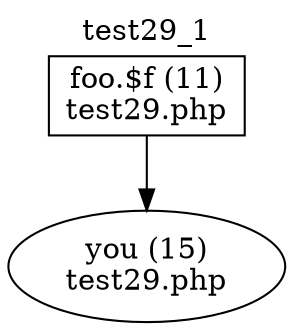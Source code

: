 digraph cfg {
  label="test29_1";
  labelloc=t;
  n1 [shape=box, label="foo.$f (11)\ntest29.php"];
  n2 [shape=ellipse, label="you (15)\ntest29.php"];
  n1 -> n2;
}
